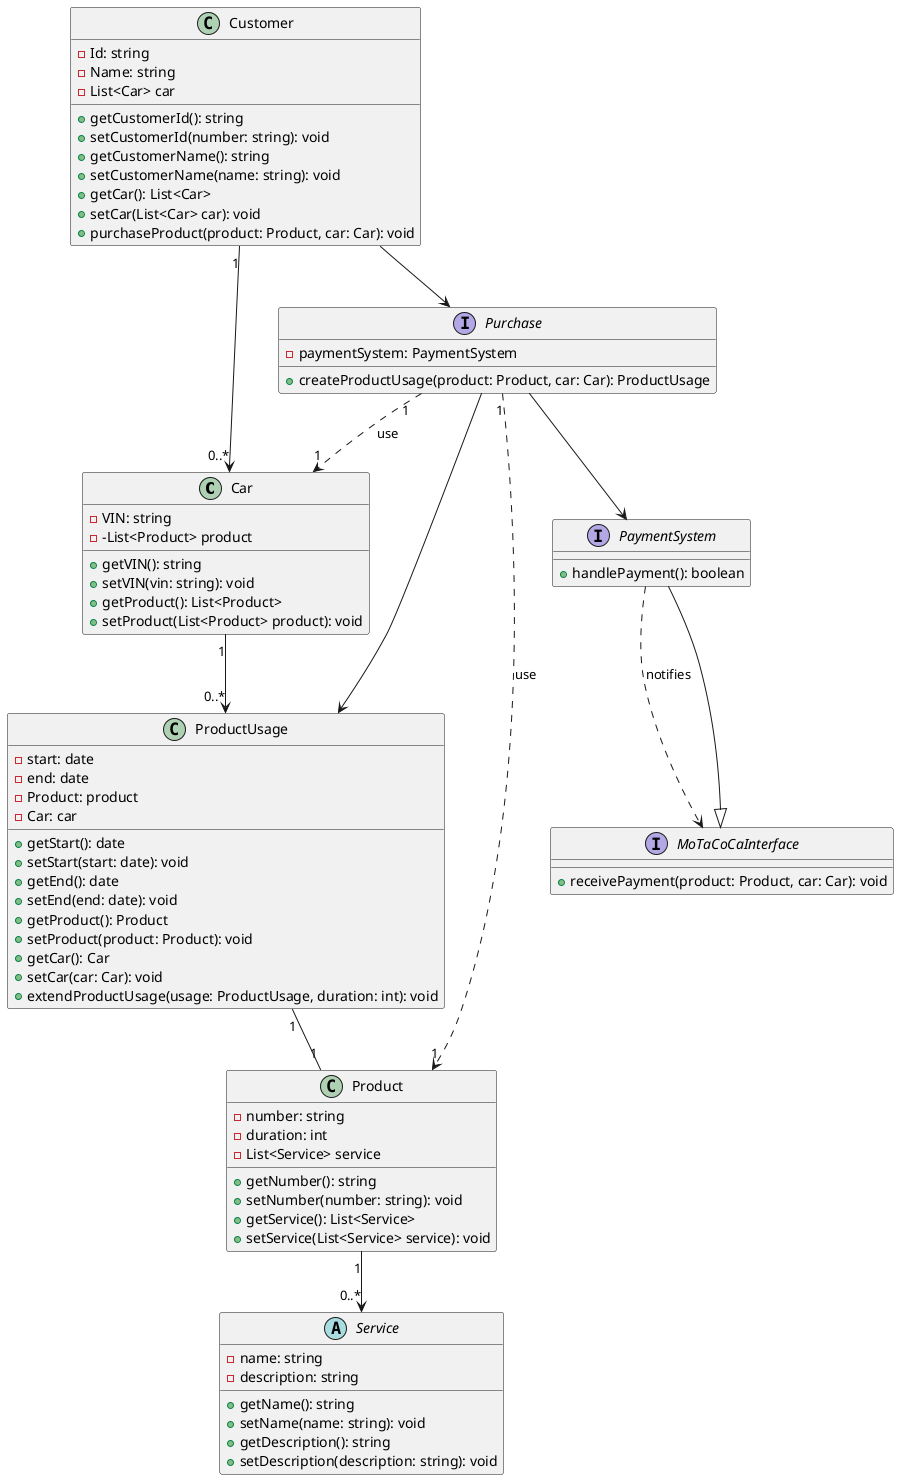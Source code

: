 @startuml
class Car {
    - VIN: string
    - -List<Product> product
    + getVIN(): string
    + setVIN(vin: string): void
    + getProduct(): List<Product>
    + setProduct(List<Product> product): void
}

class Customer {
    - Id: string
    - Name: string
    - List<Car> car
    + getCustomerId(): string
    + setCustomerId(number: string): void
    + getCustomerName(): string
    + setCustomerName(name: string): void
    + getCar(): List<Car>
    + setCar(List<Car> car): void
    + purchaseProduct(product: Product, car: Car): void
}

class Product {
    - number: string
    - duration: int
    - List<Service> service

    + getNumber(): string
    + setNumber(number: string): void
    + getService(): List<Service>
    + setService(List<Service> service): void
}

abstract class Service {
    - name: string
    - description: string
    + getName(): string
    + setName(name: string): void
    + getDescription(): string
    + setDescription(description: string): void
}

class ProductUsage {
    - start: date
    - end: date
    - Product: product
    - Car: car
    + getStart(): date
    + setStart(start: date): void
    + getEnd(): date
    + setEnd(end: date): void
    + getProduct(): Product
    + setProduct(product: Product): void
    + getCar(): Car
    + setCar(car: Car): void
    + extendProductUsage(usage: ProductUsage, duration: int): void
}

Interface PaymentSystem {
    + handlePayment(): boolean
}

Interface Purchase {
    - paymentSystem: PaymentSystem
    + createProductUsage(product: Product, car: Car): ProductUsage
}

Interface MoTaCoCaInterface {
    + receivePayment(product: Product, car: Car): void
}

Customer "1" --> "0..*" Car
Car "1" --> "0..*" ProductUsage
ProductUsage "1"-- "1"Product
Purchase "1"..>"1" Product : use
Purchase "1"..>"1" Car : use
Product "1" --> "0..*" Service

Customer --> Purchase
Purchase --> PaymentSystem
Purchase --> ProductUsage
MoTaCoCaInterface <|-down- PaymentSystem
PaymentSystem ..> MoTaCoCaInterface : notifies
@enduml





